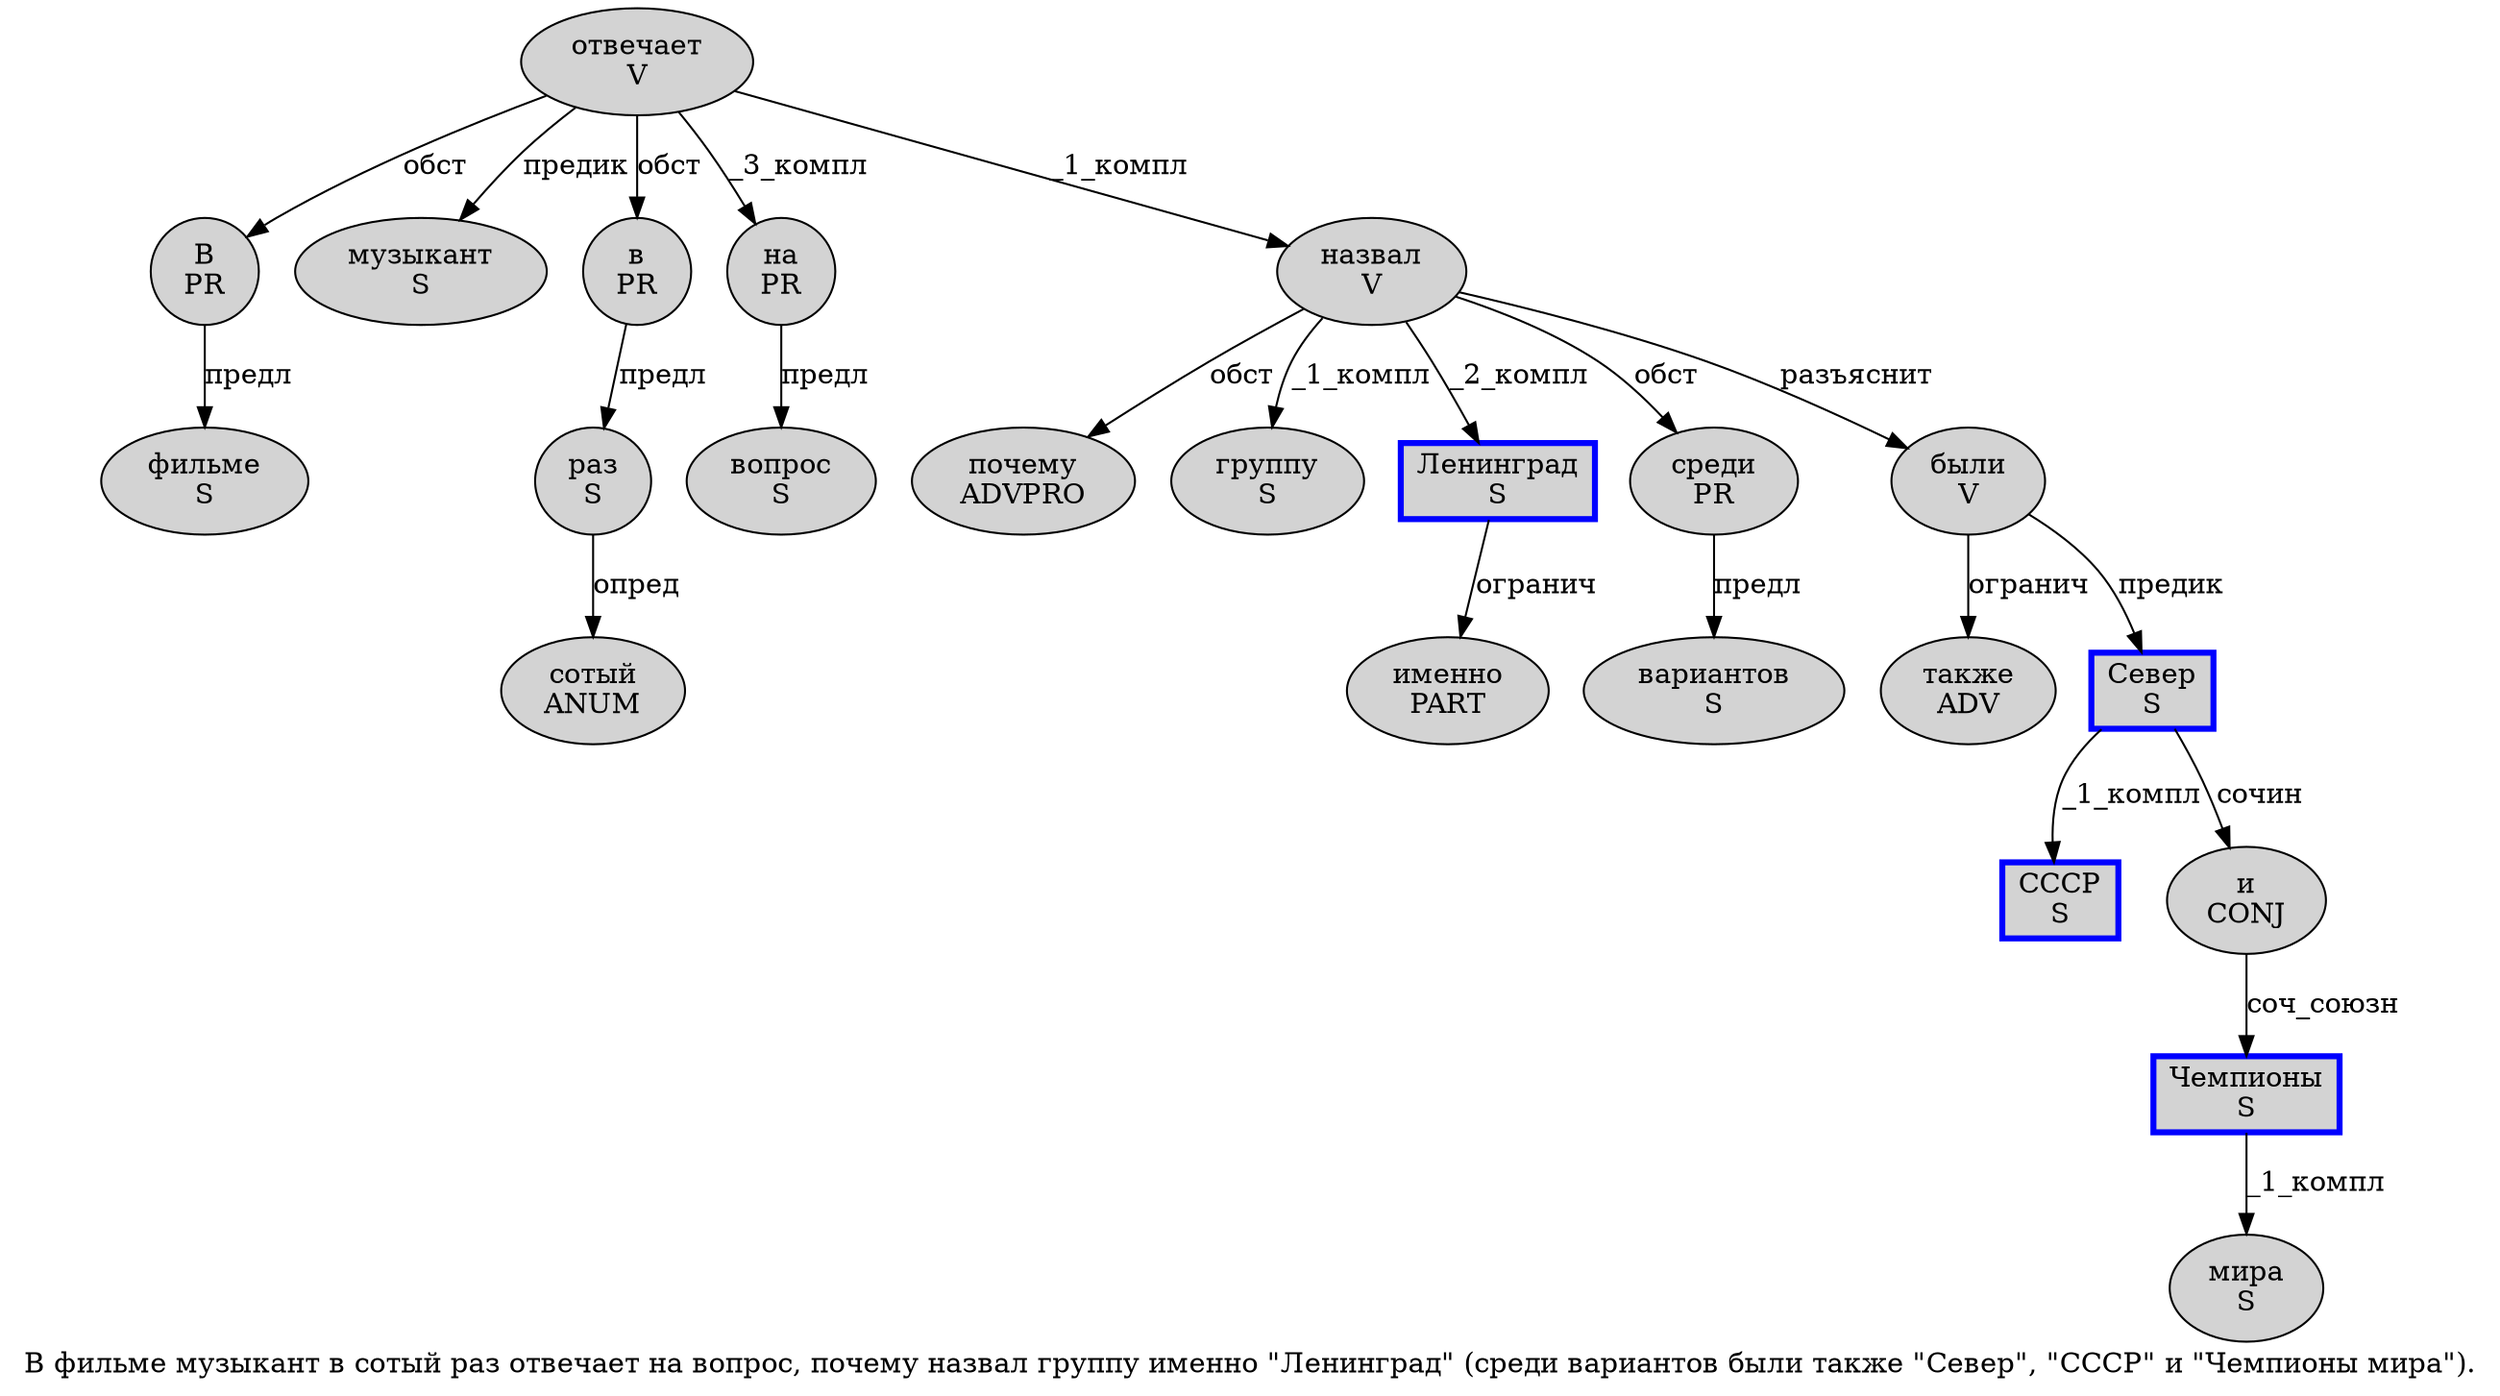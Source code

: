 digraph SENTENCE_1334 {
	graph [label="В фильме музыкант в сотый раз отвечает на вопрос, почему назвал группу именно \"Ленинград\" (среди вариантов были также \"Север\", \"СССР\" и \"Чемпионы мира\")."]
	node [style=filled]
		0 [label="В
PR" color="" fillcolor=lightgray penwidth=1 shape=ellipse]
		1 [label="фильме
S" color="" fillcolor=lightgray penwidth=1 shape=ellipse]
		2 [label="музыкант
S" color="" fillcolor=lightgray penwidth=1 shape=ellipse]
		3 [label="в
PR" color="" fillcolor=lightgray penwidth=1 shape=ellipse]
		4 [label="сотый
ANUM" color="" fillcolor=lightgray penwidth=1 shape=ellipse]
		5 [label="раз
S" color="" fillcolor=lightgray penwidth=1 shape=ellipse]
		6 [label="отвечает
V" color="" fillcolor=lightgray penwidth=1 shape=ellipse]
		7 [label="на
PR" color="" fillcolor=lightgray penwidth=1 shape=ellipse]
		8 [label="вопрос
S" color="" fillcolor=lightgray penwidth=1 shape=ellipse]
		10 [label="почему
ADVPRO" color="" fillcolor=lightgray penwidth=1 shape=ellipse]
		11 [label="назвал
V" color="" fillcolor=lightgray penwidth=1 shape=ellipse]
		12 [label="группу
S" color="" fillcolor=lightgray penwidth=1 shape=ellipse]
		13 [label="именно
PART" color="" fillcolor=lightgray penwidth=1 shape=ellipse]
		15 [label="Ленинград
S" color=blue fillcolor=lightgray penwidth=3 shape=box]
		18 [label="среди
PR" color="" fillcolor=lightgray penwidth=1 shape=ellipse]
		19 [label="вариантов
S" color="" fillcolor=lightgray penwidth=1 shape=ellipse]
		20 [label="были
V" color="" fillcolor=lightgray penwidth=1 shape=ellipse]
		21 [label="также
ADV" color="" fillcolor=lightgray penwidth=1 shape=ellipse]
		23 [label="Север
S" color=blue fillcolor=lightgray penwidth=3 shape=box]
		27 [label="СССР
S" color=blue fillcolor=lightgray penwidth=3 shape=box]
		29 [label="и
CONJ" color="" fillcolor=lightgray penwidth=1 shape=ellipse]
		31 [label="Чемпионы
S" color=blue fillcolor=lightgray penwidth=3 shape=box]
		32 [label="мира
S" color="" fillcolor=lightgray penwidth=1 shape=ellipse]
			23 -> 27 [label="_1_компл"]
			23 -> 29 [label="сочин"]
			3 -> 5 [label="предл"]
			5 -> 4 [label="опред"]
			15 -> 13 [label="огранич"]
			18 -> 19 [label="предл"]
			6 -> 0 [label="обст"]
			6 -> 2 [label="предик"]
			6 -> 3 [label="обст"]
			6 -> 7 [label="_3_компл"]
			6 -> 11 [label="_1_компл"]
			31 -> 32 [label="_1_компл"]
			11 -> 10 [label="обст"]
			11 -> 12 [label="_1_компл"]
			11 -> 15 [label="_2_компл"]
			11 -> 18 [label="обст"]
			11 -> 20 [label="разъяснит"]
			29 -> 31 [label="соч_союзн"]
			20 -> 21 [label="огранич"]
			20 -> 23 [label="предик"]
			7 -> 8 [label="предл"]
			0 -> 1 [label="предл"]
}